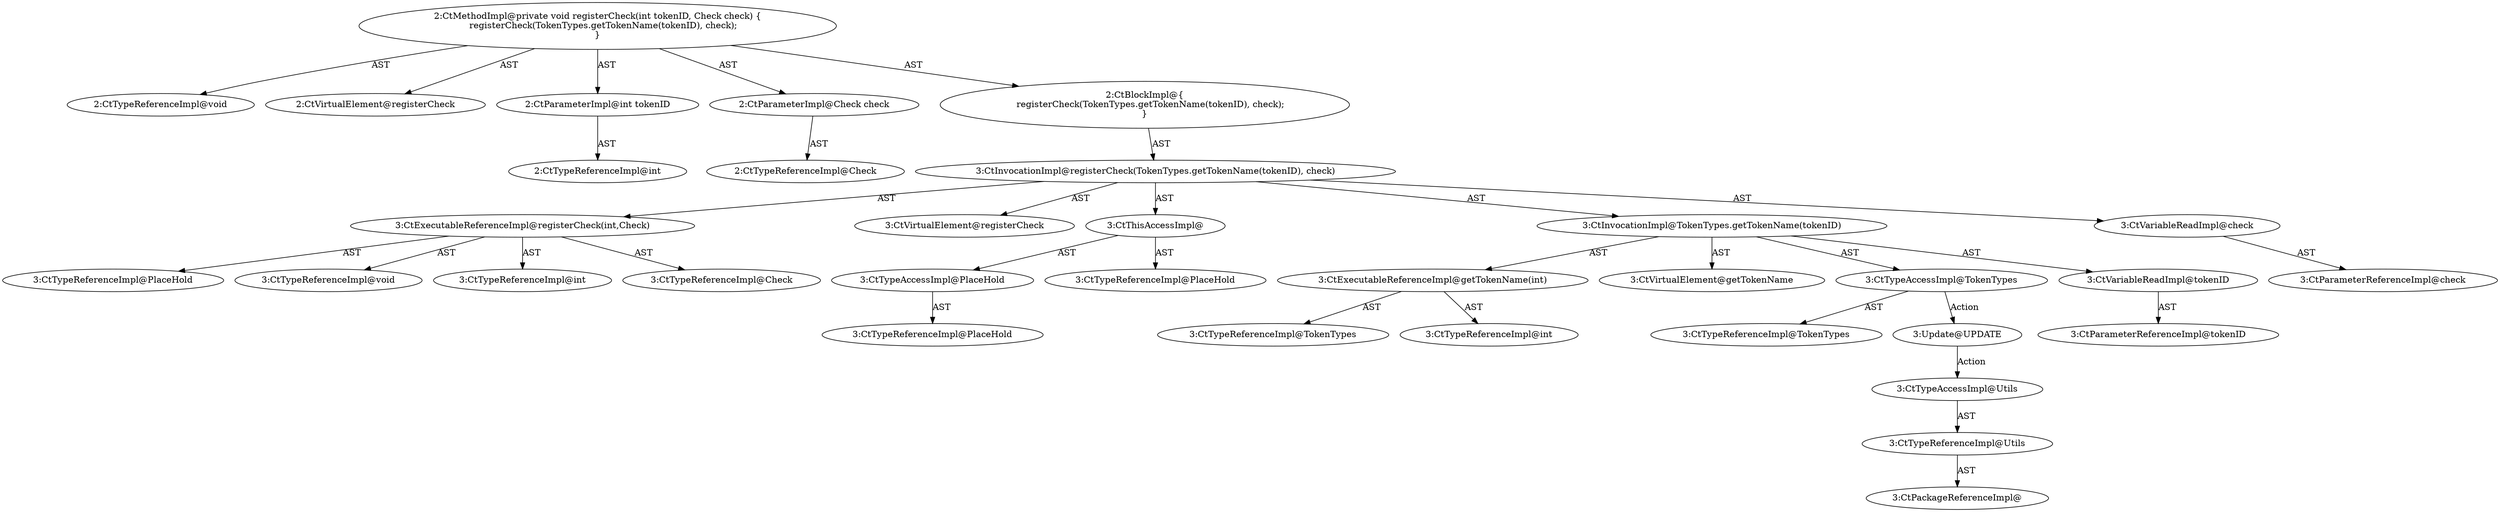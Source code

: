 digraph "registerCheck#?,int,Check" {
0 [label="2:CtTypeReferenceImpl@void" shape=ellipse]
1 [label="2:CtVirtualElement@registerCheck" shape=ellipse]
2 [label="2:CtParameterImpl@int tokenID" shape=ellipse]
3 [label="2:CtTypeReferenceImpl@int" shape=ellipse]
4 [label="2:CtParameterImpl@Check check" shape=ellipse]
5 [label="2:CtTypeReferenceImpl@Check" shape=ellipse]
6 [label="3:CtExecutableReferenceImpl@registerCheck(int,Check)" shape=ellipse]
7 [label="3:CtTypeReferenceImpl@PlaceHold" shape=ellipse]
8 [label="3:CtTypeReferenceImpl@void" shape=ellipse]
9 [label="3:CtTypeReferenceImpl@int" shape=ellipse]
10 [label="3:CtTypeReferenceImpl@Check" shape=ellipse]
11 [label="3:CtVirtualElement@registerCheck" shape=ellipse]
12 [label="3:CtTypeAccessImpl@PlaceHold" shape=ellipse]
13 [label="3:CtTypeReferenceImpl@PlaceHold" shape=ellipse]
14 [label="3:CtThisAccessImpl@" shape=ellipse]
15 [label="3:CtTypeReferenceImpl@PlaceHold" shape=ellipse]
16 [label="3:CtExecutableReferenceImpl@getTokenName(int)" shape=ellipse]
17 [label="3:CtTypeReferenceImpl@TokenTypes" shape=ellipse]
18 [label="3:CtTypeReferenceImpl@int" shape=ellipse]
19 [label="3:CtVirtualElement@getTokenName" shape=ellipse]
20 [label="3:CtTypeAccessImpl@TokenTypes" shape=ellipse]
21 [label="3:CtTypeReferenceImpl@TokenTypes" shape=ellipse]
22 [label="3:CtVariableReadImpl@tokenID" shape=ellipse]
23 [label="3:CtParameterReferenceImpl@tokenID" shape=ellipse]
24 [label="3:CtInvocationImpl@TokenTypes.getTokenName(tokenID)" shape=ellipse]
25 [label="3:CtVariableReadImpl@check" shape=ellipse]
26 [label="3:CtParameterReferenceImpl@check" shape=ellipse]
27 [label="3:CtInvocationImpl@registerCheck(TokenTypes.getTokenName(tokenID), check)" shape=ellipse]
28 [label="2:CtBlockImpl@\{
    registerCheck(TokenTypes.getTokenName(tokenID), check);
\}" shape=ellipse]
29 [label="2:CtMethodImpl@private void registerCheck(int tokenID, Check check) \{
    registerCheck(TokenTypes.getTokenName(tokenID), check);
\}" shape=ellipse]
30 [label="3:Update@UPDATE" shape=ellipse]
31 [label="3:CtPackageReferenceImpl@" shape=ellipse]
32 [label="3:CtTypeReferenceImpl@Utils" shape=ellipse]
33 [label="3:CtTypeAccessImpl@Utils" shape=ellipse]
2 -> 3 [label="AST"];
4 -> 5 [label="AST"];
6 -> 7 [label="AST"];
6 -> 8 [label="AST"];
6 -> 9 [label="AST"];
6 -> 10 [label="AST"];
12 -> 13 [label="AST"];
14 -> 15 [label="AST"];
14 -> 12 [label="AST"];
16 -> 17 [label="AST"];
16 -> 18 [label="AST"];
20 -> 21 [label="AST"];
20 -> 30 [label="Action"];
22 -> 23 [label="AST"];
24 -> 19 [label="AST"];
24 -> 20 [label="AST"];
24 -> 16 [label="AST"];
24 -> 22 [label="AST"];
25 -> 26 [label="AST"];
27 -> 11 [label="AST"];
27 -> 14 [label="AST"];
27 -> 6 [label="AST"];
27 -> 24 [label="AST"];
27 -> 25 [label="AST"];
28 -> 27 [label="AST"];
29 -> 1 [label="AST"];
29 -> 0 [label="AST"];
29 -> 2 [label="AST"];
29 -> 4 [label="AST"];
29 -> 28 [label="AST"];
30 -> 33 [label="Action"];
32 -> 31 [label="AST"];
33 -> 32 [label="AST"];
}
